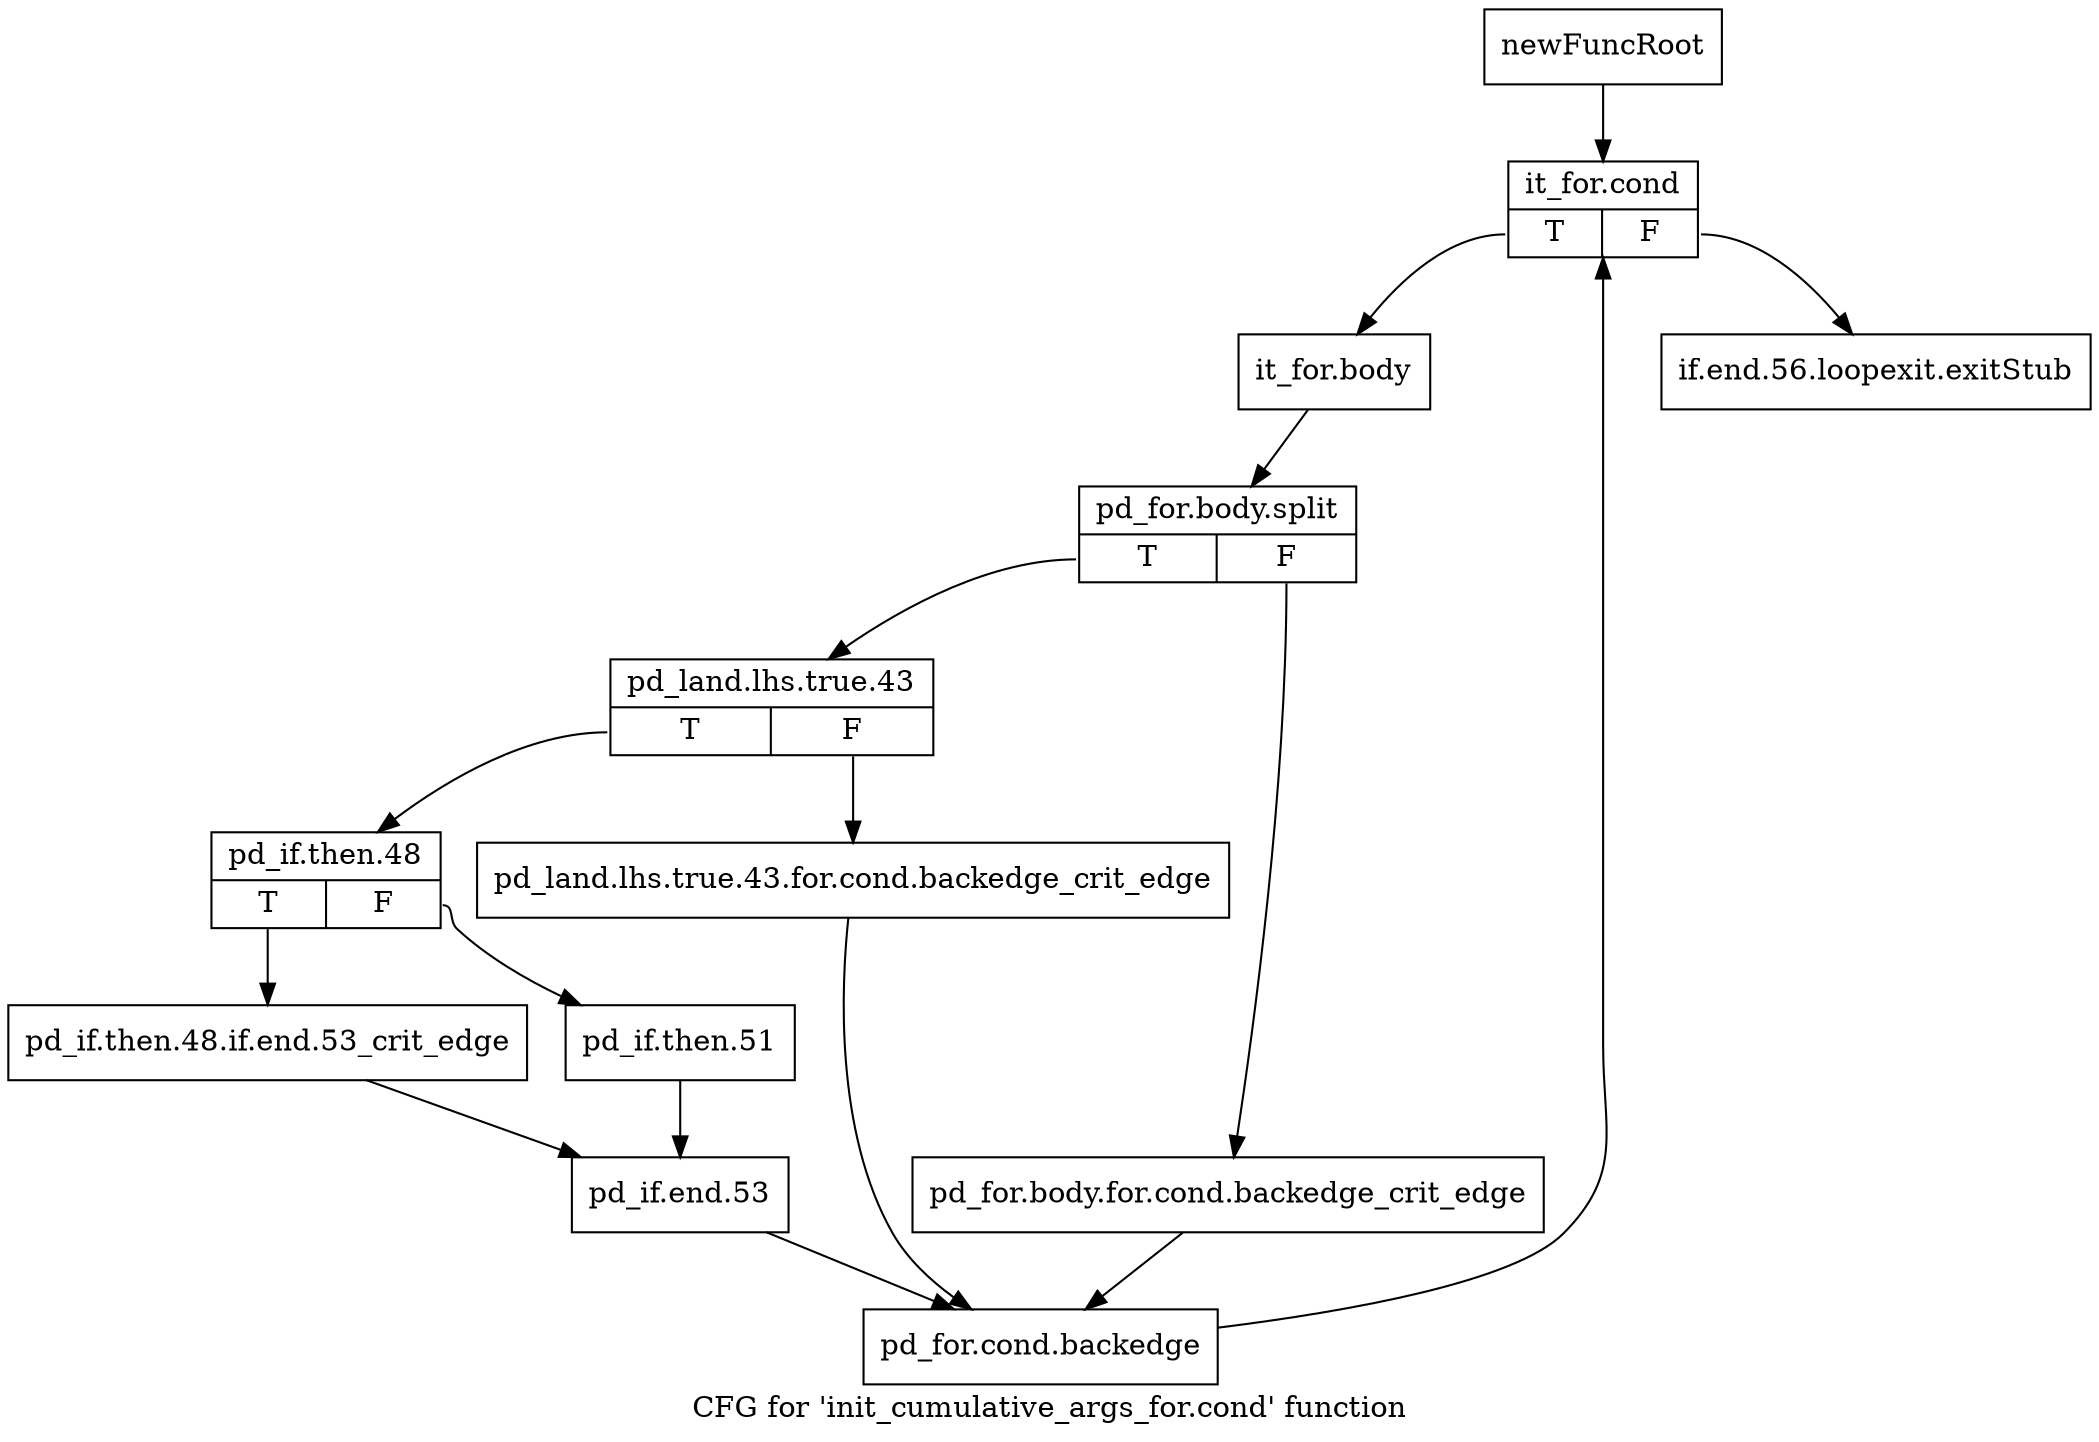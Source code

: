 digraph "CFG for 'init_cumulative_args_for.cond' function" {
	label="CFG for 'init_cumulative_args_for.cond' function";

	Node0xc6be5a0 [shape=record,label="{newFuncRoot}"];
	Node0xc6be5a0 -> Node0xc6bea80;
	Node0xc6bea30 [shape=record,label="{if.end.56.loopexit.exitStub}"];
	Node0xc6bea80 [shape=record,label="{it_for.cond|{<s0>T|<s1>F}}"];
	Node0xc6bea80:s0 -> Node0xc6bead0;
	Node0xc6bea80:s1 -> Node0xc6bea30;
	Node0xc6bead0 [shape=record,label="{it_for.body}"];
	Node0xc6bead0 -> Node0xfe0c730;
	Node0xfe0c730 [shape=record,label="{pd_for.body.split|{<s0>T|<s1>F}}"];
	Node0xfe0c730:s0 -> Node0xc6beb70;
	Node0xfe0c730:s1 -> Node0xc6beb20;
	Node0xc6beb20 [shape=record,label="{pd_for.body.for.cond.backedge_crit_edge}"];
	Node0xc6beb20 -> Node0xc6bed50;
	Node0xc6beb70 [shape=record,label="{pd_land.lhs.true.43|{<s0>T|<s1>F}}"];
	Node0xc6beb70:s0 -> Node0xc6bec10;
	Node0xc6beb70:s1 -> Node0xc6bebc0;
	Node0xc6bebc0 [shape=record,label="{pd_land.lhs.true.43.for.cond.backedge_crit_edge}"];
	Node0xc6bebc0 -> Node0xc6bed50;
	Node0xc6bec10 [shape=record,label="{pd_if.then.48|{<s0>T|<s1>F}}"];
	Node0xc6bec10:s0 -> Node0xc6becb0;
	Node0xc6bec10:s1 -> Node0xc6bec60;
	Node0xc6bec60 [shape=record,label="{pd_if.then.51}"];
	Node0xc6bec60 -> Node0xc6bed00;
	Node0xc6becb0 [shape=record,label="{pd_if.then.48.if.end.53_crit_edge}"];
	Node0xc6becb0 -> Node0xc6bed00;
	Node0xc6bed00 [shape=record,label="{pd_if.end.53}"];
	Node0xc6bed00 -> Node0xc6bed50;
	Node0xc6bed50 [shape=record,label="{pd_for.cond.backedge}"];
	Node0xc6bed50 -> Node0xc6bea80;
}
